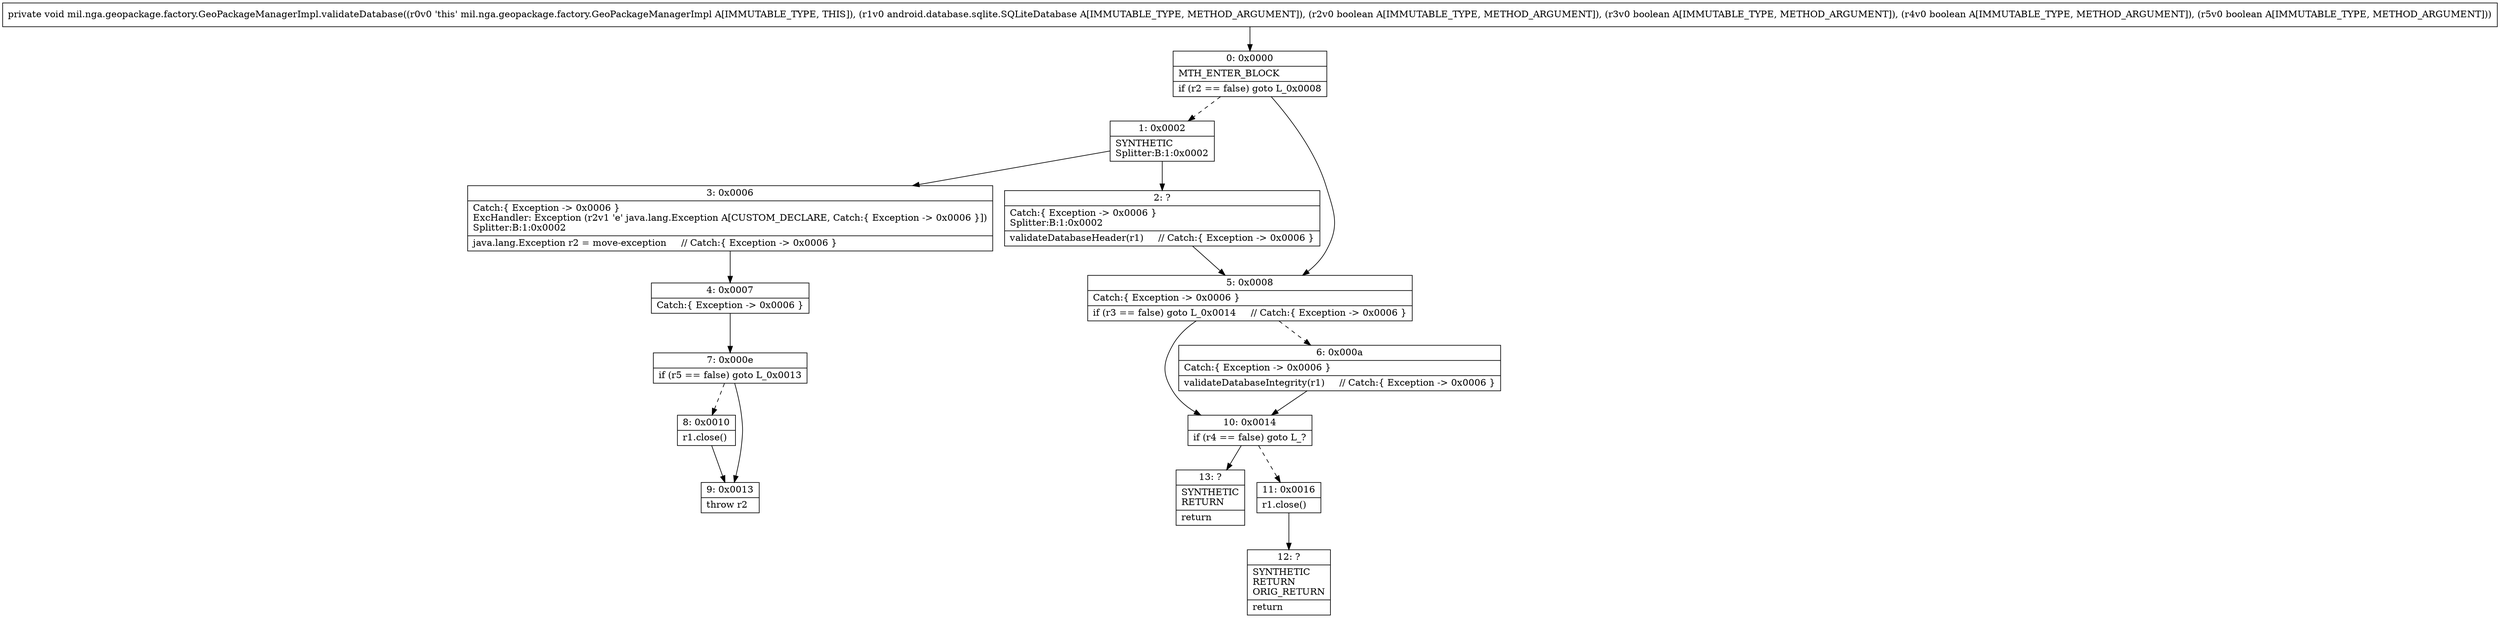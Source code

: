 digraph "CFG formil.nga.geopackage.factory.GeoPackageManagerImpl.validateDatabase(Landroid\/database\/sqlite\/SQLiteDatabase;ZZZZ)V" {
Node_0 [shape=record,label="{0\:\ 0x0000|MTH_ENTER_BLOCK\l|if (r2 == false) goto L_0x0008\l}"];
Node_1 [shape=record,label="{1\:\ 0x0002|SYNTHETIC\lSplitter:B:1:0x0002\l}"];
Node_2 [shape=record,label="{2\:\ ?|Catch:\{ Exception \-\> 0x0006 \}\lSplitter:B:1:0x0002\l|validateDatabaseHeader(r1)     \/\/ Catch:\{ Exception \-\> 0x0006 \}\l}"];
Node_3 [shape=record,label="{3\:\ 0x0006|Catch:\{ Exception \-\> 0x0006 \}\lExcHandler: Exception (r2v1 'e' java.lang.Exception A[CUSTOM_DECLARE, Catch:\{ Exception \-\> 0x0006 \}])\lSplitter:B:1:0x0002\l|java.lang.Exception r2 = move\-exception     \/\/ Catch:\{ Exception \-\> 0x0006 \}\l}"];
Node_4 [shape=record,label="{4\:\ 0x0007|Catch:\{ Exception \-\> 0x0006 \}\l}"];
Node_5 [shape=record,label="{5\:\ 0x0008|Catch:\{ Exception \-\> 0x0006 \}\l|if (r3 == false) goto L_0x0014     \/\/ Catch:\{ Exception \-\> 0x0006 \}\l}"];
Node_6 [shape=record,label="{6\:\ 0x000a|Catch:\{ Exception \-\> 0x0006 \}\l|validateDatabaseIntegrity(r1)     \/\/ Catch:\{ Exception \-\> 0x0006 \}\l}"];
Node_7 [shape=record,label="{7\:\ 0x000e|if (r5 == false) goto L_0x0013\l}"];
Node_8 [shape=record,label="{8\:\ 0x0010|r1.close()\l}"];
Node_9 [shape=record,label="{9\:\ 0x0013|throw r2\l}"];
Node_10 [shape=record,label="{10\:\ 0x0014|if (r4 == false) goto L_?\l}"];
Node_11 [shape=record,label="{11\:\ 0x0016|r1.close()\l}"];
Node_12 [shape=record,label="{12\:\ ?|SYNTHETIC\lRETURN\lORIG_RETURN\l|return\l}"];
Node_13 [shape=record,label="{13\:\ ?|SYNTHETIC\lRETURN\l|return\l}"];
MethodNode[shape=record,label="{private void mil.nga.geopackage.factory.GeoPackageManagerImpl.validateDatabase((r0v0 'this' mil.nga.geopackage.factory.GeoPackageManagerImpl A[IMMUTABLE_TYPE, THIS]), (r1v0 android.database.sqlite.SQLiteDatabase A[IMMUTABLE_TYPE, METHOD_ARGUMENT]), (r2v0 boolean A[IMMUTABLE_TYPE, METHOD_ARGUMENT]), (r3v0 boolean A[IMMUTABLE_TYPE, METHOD_ARGUMENT]), (r4v0 boolean A[IMMUTABLE_TYPE, METHOD_ARGUMENT]), (r5v0 boolean A[IMMUTABLE_TYPE, METHOD_ARGUMENT])) }"];
MethodNode -> Node_0;
Node_0 -> Node_1[style=dashed];
Node_0 -> Node_5;
Node_1 -> Node_2;
Node_1 -> Node_3;
Node_2 -> Node_5;
Node_3 -> Node_4;
Node_4 -> Node_7;
Node_5 -> Node_6[style=dashed];
Node_5 -> Node_10;
Node_6 -> Node_10;
Node_7 -> Node_8[style=dashed];
Node_7 -> Node_9;
Node_8 -> Node_9;
Node_10 -> Node_11[style=dashed];
Node_10 -> Node_13;
Node_11 -> Node_12;
}

